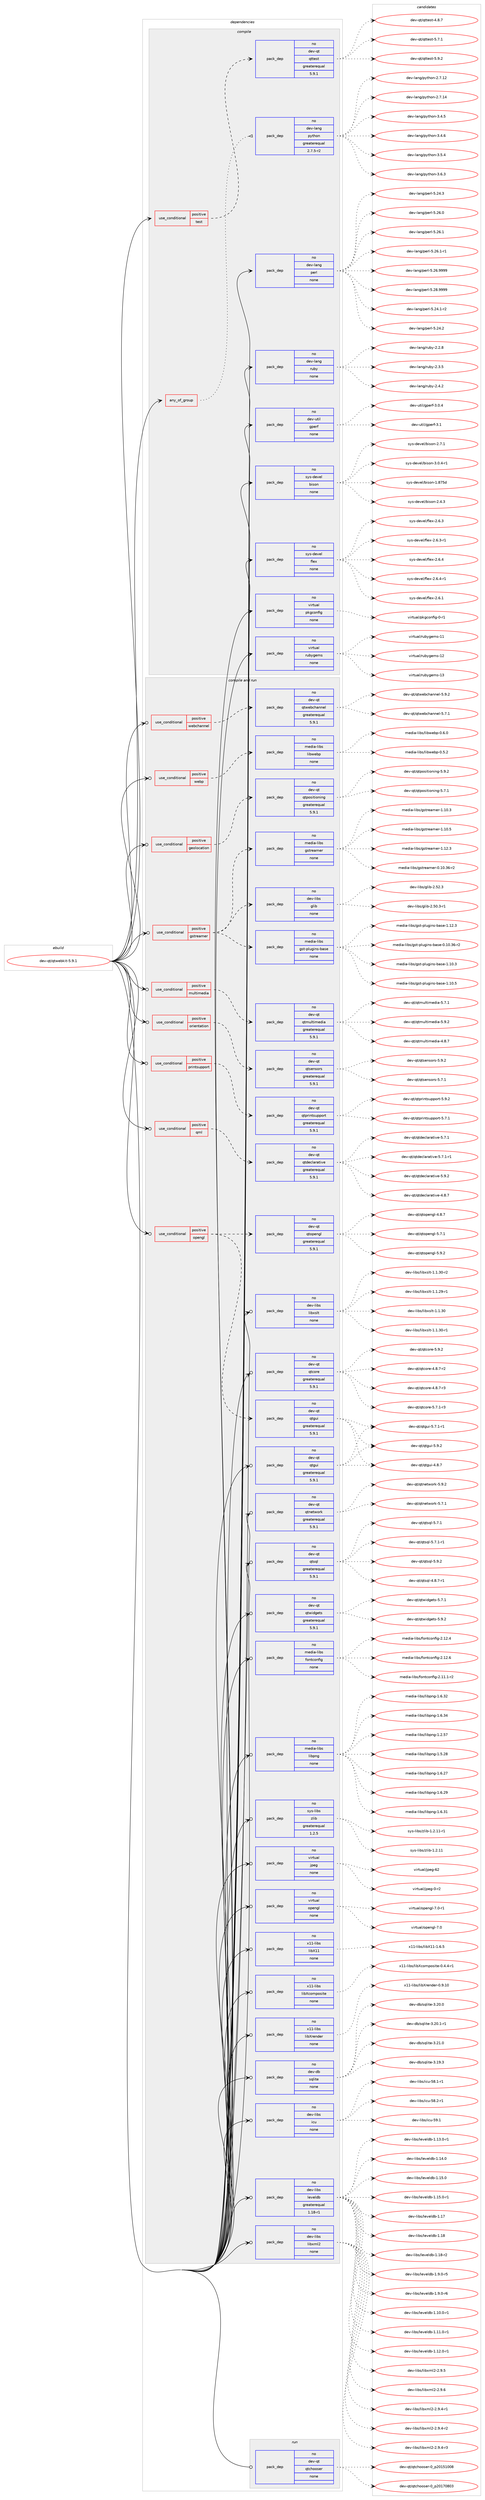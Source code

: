 digraph prolog {

# *************
# Graph options
# *************

newrank=true;
concentrate=true;
compound=true;
graph [rankdir=LR,fontname=Helvetica,fontsize=10,ranksep=1.5];#, ranksep=2.5, nodesep=0.2];
edge  [arrowhead=vee];
node  [fontname=Helvetica,fontsize=10];

# **********
# The ebuild
# **********

subgraph cluster_leftcol {
color=gray;
rank=same;
label=<<i>ebuild</i>>;
id [label="dev-qt/qtwebkit-5.9.1", color=red, width=4, href="../dev-qt/qtwebkit-5.9.1.svg"];
}

# ****************
# The dependencies
# ****************

subgraph cluster_midcol {
color=gray;
label=<<i>dependencies</i>>;
subgraph cluster_compile {
fillcolor="#eeeeee";
style=filled;
label=<<i>compile</i>>;
subgraph any3932 {
dependency197094 [label=<<TABLE BORDER="0" CELLBORDER="1" CELLSPACING="0" CELLPADDING="4"><TR><TD CELLPADDING="10">any_of_group</TD></TR></TABLE>>, shape=none, color=red];subgraph pack148454 {
dependency197095 [label=<<TABLE BORDER="0" CELLBORDER="1" CELLSPACING="0" CELLPADDING="4" WIDTH="220"><TR><TD ROWSPAN="6" CELLPADDING="30">pack_dep</TD></TR><TR><TD WIDTH="110">no</TD></TR><TR><TD>dev-lang</TD></TR><TR><TD>python</TD></TR><TR><TD>greaterequal</TD></TR><TR><TD>2.7.5-r2</TD></TR></TABLE>>, shape=none, color=blue];
}
dependency197094:e -> dependency197095:w [weight=20,style="dotted",arrowhead="oinv"];
}
id:e -> dependency197094:w [weight=20,style="solid",arrowhead="vee"];
subgraph cond44662 {
dependency197096 [label=<<TABLE BORDER="0" CELLBORDER="1" CELLSPACING="0" CELLPADDING="4"><TR><TD ROWSPAN="3" CELLPADDING="10">use_conditional</TD></TR><TR><TD>positive</TD></TR><TR><TD>test</TD></TR></TABLE>>, shape=none, color=red];
subgraph pack148455 {
dependency197097 [label=<<TABLE BORDER="0" CELLBORDER="1" CELLSPACING="0" CELLPADDING="4" WIDTH="220"><TR><TD ROWSPAN="6" CELLPADDING="30">pack_dep</TD></TR><TR><TD WIDTH="110">no</TD></TR><TR><TD>dev-qt</TD></TR><TR><TD>qttest</TD></TR><TR><TD>greaterequal</TD></TR><TR><TD>5.9.1</TD></TR></TABLE>>, shape=none, color=blue];
}
dependency197096:e -> dependency197097:w [weight=20,style="dashed",arrowhead="vee"];
}
id:e -> dependency197096:w [weight=20,style="solid",arrowhead="vee"];
subgraph pack148456 {
dependency197098 [label=<<TABLE BORDER="0" CELLBORDER="1" CELLSPACING="0" CELLPADDING="4" WIDTH="220"><TR><TD ROWSPAN="6" CELLPADDING="30">pack_dep</TD></TR><TR><TD WIDTH="110">no</TD></TR><TR><TD>dev-lang</TD></TR><TR><TD>perl</TD></TR><TR><TD>none</TD></TR><TR><TD></TD></TR></TABLE>>, shape=none, color=blue];
}
id:e -> dependency197098:w [weight=20,style="solid",arrowhead="vee"];
subgraph pack148457 {
dependency197099 [label=<<TABLE BORDER="0" CELLBORDER="1" CELLSPACING="0" CELLPADDING="4" WIDTH="220"><TR><TD ROWSPAN="6" CELLPADDING="30">pack_dep</TD></TR><TR><TD WIDTH="110">no</TD></TR><TR><TD>dev-lang</TD></TR><TR><TD>ruby</TD></TR><TR><TD>none</TD></TR><TR><TD></TD></TR></TABLE>>, shape=none, color=blue];
}
id:e -> dependency197099:w [weight=20,style="solid",arrowhead="vee"];
subgraph pack148458 {
dependency197100 [label=<<TABLE BORDER="0" CELLBORDER="1" CELLSPACING="0" CELLPADDING="4" WIDTH="220"><TR><TD ROWSPAN="6" CELLPADDING="30">pack_dep</TD></TR><TR><TD WIDTH="110">no</TD></TR><TR><TD>dev-util</TD></TR><TR><TD>gperf</TD></TR><TR><TD>none</TD></TR><TR><TD></TD></TR></TABLE>>, shape=none, color=blue];
}
id:e -> dependency197100:w [weight=20,style="solid",arrowhead="vee"];
subgraph pack148459 {
dependency197101 [label=<<TABLE BORDER="0" CELLBORDER="1" CELLSPACING="0" CELLPADDING="4" WIDTH="220"><TR><TD ROWSPAN="6" CELLPADDING="30">pack_dep</TD></TR><TR><TD WIDTH="110">no</TD></TR><TR><TD>sys-devel</TD></TR><TR><TD>bison</TD></TR><TR><TD>none</TD></TR><TR><TD></TD></TR></TABLE>>, shape=none, color=blue];
}
id:e -> dependency197101:w [weight=20,style="solid",arrowhead="vee"];
subgraph pack148460 {
dependency197102 [label=<<TABLE BORDER="0" CELLBORDER="1" CELLSPACING="0" CELLPADDING="4" WIDTH="220"><TR><TD ROWSPAN="6" CELLPADDING="30">pack_dep</TD></TR><TR><TD WIDTH="110">no</TD></TR><TR><TD>sys-devel</TD></TR><TR><TD>flex</TD></TR><TR><TD>none</TD></TR><TR><TD></TD></TR></TABLE>>, shape=none, color=blue];
}
id:e -> dependency197102:w [weight=20,style="solid",arrowhead="vee"];
subgraph pack148461 {
dependency197103 [label=<<TABLE BORDER="0" CELLBORDER="1" CELLSPACING="0" CELLPADDING="4" WIDTH="220"><TR><TD ROWSPAN="6" CELLPADDING="30">pack_dep</TD></TR><TR><TD WIDTH="110">no</TD></TR><TR><TD>virtual</TD></TR><TR><TD>pkgconfig</TD></TR><TR><TD>none</TD></TR><TR><TD></TD></TR></TABLE>>, shape=none, color=blue];
}
id:e -> dependency197103:w [weight=20,style="solid",arrowhead="vee"];
subgraph pack148462 {
dependency197104 [label=<<TABLE BORDER="0" CELLBORDER="1" CELLSPACING="0" CELLPADDING="4" WIDTH="220"><TR><TD ROWSPAN="6" CELLPADDING="30">pack_dep</TD></TR><TR><TD WIDTH="110">no</TD></TR><TR><TD>virtual</TD></TR><TR><TD>rubygems</TD></TR><TR><TD>none</TD></TR><TR><TD></TD></TR></TABLE>>, shape=none, color=blue];
}
id:e -> dependency197104:w [weight=20,style="solid",arrowhead="vee"];
}
subgraph cluster_compileandrun {
fillcolor="#eeeeee";
style=filled;
label=<<i>compile and run</i>>;
subgraph cond44663 {
dependency197105 [label=<<TABLE BORDER="0" CELLBORDER="1" CELLSPACING="0" CELLPADDING="4"><TR><TD ROWSPAN="3" CELLPADDING="10">use_conditional</TD></TR><TR><TD>positive</TD></TR><TR><TD>geolocation</TD></TR></TABLE>>, shape=none, color=red];
subgraph pack148463 {
dependency197106 [label=<<TABLE BORDER="0" CELLBORDER="1" CELLSPACING="0" CELLPADDING="4" WIDTH="220"><TR><TD ROWSPAN="6" CELLPADDING="30">pack_dep</TD></TR><TR><TD WIDTH="110">no</TD></TR><TR><TD>dev-qt</TD></TR><TR><TD>qtpositioning</TD></TR><TR><TD>greaterequal</TD></TR><TR><TD>5.9.1</TD></TR></TABLE>>, shape=none, color=blue];
}
dependency197105:e -> dependency197106:w [weight=20,style="dashed",arrowhead="vee"];
}
id:e -> dependency197105:w [weight=20,style="solid",arrowhead="odotvee"];
subgraph cond44664 {
dependency197107 [label=<<TABLE BORDER="0" CELLBORDER="1" CELLSPACING="0" CELLPADDING="4"><TR><TD ROWSPAN="3" CELLPADDING="10">use_conditional</TD></TR><TR><TD>positive</TD></TR><TR><TD>gstreamer</TD></TR></TABLE>>, shape=none, color=red];
subgraph pack148464 {
dependency197108 [label=<<TABLE BORDER="0" CELLBORDER="1" CELLSPACING="0" CELLPADDING="4" WIDTH="220"><TR><TD ROWSPAN="6" CELLPADDING="30">pack_dep</TD></TR><TR><TD WIDTH="110">no</TD></TR><TR><TD>dev-libs</TD></TR><TR><TD>glib</TD></TR><TR><TD>none</TD></TR><TR><TD></TD></TR></TABLE>>, shape=none, color=blue];
}
dependency197107:e -> dependency197108:w [weight=20,style="dashed",arrowhead="vee"];
subgraph pack148465 {
dependency197109 [label=<<TABLE BORDER="0" CELLBORDER="1" CELLSPACING="0" CELLPADDING="4" WIDTH="220"><TR><TD ROWSPAN="6" CELLPADDING="30">pack_dep</TD></TR><TR><TD WIDTH="110">no</TD></TR><TR><TD>media-libs</TD></TR><TR><TD>gstreamer</TD></TR><TR><TD>none</TD></TR><TR><TD></TD></TR></TABLE>>, shape=none, color=blue];
}
dependency197107:e -> dependency197109:w [weight=20,style="dashed",arrowhead="vee"];
subgraph pack148466 {
dependency197110 [label=<<TABLE BORDER="0" CELLBORDER="1" CELLSPACING="0" CELLPADDING="4" WIDTH="220"><TR><TD ROWSPAN="6" CELLPADDING="30">pack_dep</TD></TR><TR><TD WIDTH="110">no</TD></TR><TR><TD>media-libs</TD></TR><TR><TD>gst-plugins-base</TD></TR><TR><TD>none</TD></TR><TR><TD></TD></TR></TABLE>>, shape=none, color=blue];
}
dependency197107:e -> dependency197110:w [weight=20,style="dashed",arrowhead="vee"];
}
id:e -> dependency197107:w [weight=20,style="solid",arrowhead="odotvee"];
subgraph cond44665 {
dependency197111 [label=<<TABLE BORDER="0" CELLBORDER="1" CELLSPACING="0" CELLPADDING="4"><TR><TD ROWSPAN="3" CELLPADDING="10">use_conditional</TD></TR><TR><TD>positive</TD></TR><TR><TD>multimedia</TD></TR></TABLE>>, shape=none, color=red];
subgraph pack148467 {
dependency197112 [label=<<TABLE BORDER="0" CELLBORDER="1" CELLSPACING="0" CELLPADDING="4" WIDTH="220"><TR><TD ROWSPAN="6" CELLPADDING="30">pack_dep</TD></TR><TR><TD WIDTH="110">no</TD></TR><TR><TD>dev-qt</TD></TR><TR><TD>qtmultimedia</TD></TR><TR><TD>greaterequal</TD></TR><TR><TD>5.9.1</TD></TR></TABLE>>, shape=none, color=blue];
}
dependency197111:e -> dependency197112:w [weight=20,style="dashed",arrowhead="vee"];
}
id:e -> dependency197111:w [weight=20,style="solid",arrowhead="odotvee"];
subgraph cond44666 {
dependency197113 [label=<<TABLE BORDER="0" CELLBORDER="1" CELLSPACING="0" CELLPADDING="4"><TR><TD ROWSPAN="3" CELLPADDING="10">use_conditional</TD></TR><TR><TD>positive</TD></TR><TR><TD>opengl</TD></TR></TABLE>>, shape=none, color=red];
subgraph pack148468 {
dependency197114 [label=<<TABLE BORDER="0" CELLBORDER="1" CELLSPACING="0" CELLPADDING="4" WIDTH="220"><TR><TD ROWSPAN="6" CELLPADDING="30">pack_dep</TD></TR><TR><TD WIDTH="110">no</TD></TR><TR><TD>dev-qt</TD></TR><TR><TD>qtgui</TD></TR><TR><TD>greaterequal</TD></TR><TR><TD>5.9.1</TD></TR></TABLE>>, shape=none, color=blue];
}
dependency197113:e -> dependency197114:w [weight=20,style="dashed",arrowhead="vee"];
subgraph pack148469 {
dependency197115 [label=<<TABLE BORDER="0" CELLBORDER="1" CELLSPACING="0" CELLPADDING="4" WIDTH="220"><TR><TD ROWSPAN="6" CELLPADDING="30">pack_dep</TD></TR><TR><TD WIDTH="110">no</TD></TR><TR><TD>dev-qt</TD></TR><TR><TD>qtopengl</TD></TR><TR><TD>greaterequal</TD></TR><TR><TD>5.9.1</TD></TR></TABLE>>, shape=none, color=blue];
}
dependency197113:e -> dependency197115:w [weight=20,style="dashed",arrowhead="vee"];
}
id:e -> dependency197113:w [weight=20,style="solid",arrowhead="odotvee"];
subgraph cond44667 {
dependency197116 [label=<<TABLE BORDER="0" CELLBORDER="1" CELLSPACING="0" CELLPADDING="4"><TR><TD ROWSPAN="3" CELLPADDING="10">use_conditional</TD></TR><TR><TD>positive</TD></TR><TR><TD>orientation</TD></TR></TABLE>>, shape=none, color=red];
subgraph pack148470 {
dependency197117 [label=<<TABLE BORDER="0" CELLBORDER="1" CELLSPACING="0" CELLPADDING="4" WIDTH="220"><TR><TD ROWSPAN="6" CELLPADDING="30">pack_dep</TD></TR><TR><TD WIDTH="110">no</TD></TR><TR><TD>dev-qt</TD></TR><TR><TD>qtsensors</TD></TR><TR><TD>greaterequal</TD></TR><TR><TD>5.9.1</TD></TR></TABLE>>, shape=none, color=blue];
}
dependency197116:e -> dependency197117:w [weight=20,style="dashed",arrowhead="vee"];
}
id:e -> dependency197116:w [weight=20,style="solid",arrowhead="odotvee"];
subgraph cond44668 {
dependency197118 [label=<<TABLE BORDER="0" CELLBORDER="1" CELLSPACING="0" CELLPADDING="4"><TR><TD ROWSPAN="3" CELLPADDING="10">use_conditional</TD></TR><TR><TD>positive</TD></TR><TR><TD>printsupport</TD></TR></TABLE>>, shape=none, color=red];
subgraph pack148471 {
dependency197119 [label=<<TABLE BORDER="0" CELLBORDER="1" CELLSPACING="0" CELLPADDING="4" WIDTH="220"><TR><TD ROWSPAN="6" CELLPADDING="30">pack_dep</TD></TR><TR><TD WIDTH="110">no</TD></TR><TR><TD>dev-qt</TD></TR><TR><TD>qtprintsupport</TD></TR><TR><TD>greaterequal</TD></TR><TR><TD>5.9.1</TD></TR></TABLE>>, shape=none, color=blue];
}
dependency197118:e -> dependency197119:w [weight=20,style="dashed",arrowhead="vee"];
}
id:e -> dependency197118:w [weight=20,style="solid",arrowhead="odotvee"];
subgraph cond44669 {
dependency197120 [label=<<TABLE BORDER="0" CELLBORDER="1" CELLSPACING="0" CELLPADDING="4"><TR><TD ROWSPAN="3" CELLPADDING="10">use_conditional</TD></TR><TR><TD>positive</TD></TR><TR><TD>qml</TD></TR></TABLE>>, shape=none, color=red];
subgraph pack148472 {
dependency197121 [label=<<TABLE BORDER="0" CELLBORDER="1" CELLSPACING="0" CELLPADDING="4" WIDTH="220"><TR><TD ROWSPAN="6" CELLPADDING="30">pack_dep</TD></TR><TR><TD WIDTH="110">no</TD></TR><TR><TD>dev-qt</TD></TR><TR><TD>qtdeclarative</TD></TR><TR><TD>greaterequal</TD></TR><TR><TD>5.9.1</TD></TR></TABLE>>, shape=none, color=blue];
}
dependency197120:e -> dependency197121:w [weight=20,style="dashed",arrowhead="vee"];
}
id:e -> dependency197120:w [weight=20,style="solid",arrowhead="odotvee"];
subgraph cond44670 {
dependency197122 [label=<<TABLE BORDER="0" CELLBORDER="1" CELLSPACING="0" CELLPADDING="4"><TR><TD ROWSPAN="3" CELLPADDING="10">use_conditional</TD></TR><TR><TD>positive</TD></TR><TR><TD>webchannel</TD></TR></TABLE>>, shape=none, color=red];
subgraph pack148473 {
dependency197123 [label=<<TABLE BORDER="0" CELLBORDER="1" CELLSPACING="0" CELLPADDING="4" WIDTH="220"><TR><TD ROWSPAN="6" CELLPADDING="30">pack_dep</TD></TR><TR><TD WIDTH="110">no</TD></TR><TR><TD>dev-qt</TD></TR><TR><TD>qtwebchannel</TD></TR><TR><TD>greaterequal</TD></TR><TR><TD>5.9.1</TD></TR></TABLE>>, shape=none, color=blue];
}
dependency197122:e -> dependency197123:w [weight=20,style="dashed",arrowhead="vee"];
}
id:e -> dependency197122:w [weight=20,style="solid",arrowhead="odotvee"];
subgraph cond44671 {
dependency197124 [label=<<TABLE BORDER="0" CELLBORDER="1" CELLSPACING="0" CELLPADDING="4"><TR><TD ROWSPAN="3" CELLPADDING="10">use_conditional</TD></TR><TR><TD>positive</TD></TR><TR><TD>webp</TD></TR></TABLE>>, shape=none, color=red];
subgraph pack148474 {
dependency197125 [label=<<TABLE BORDER="0" CELLBORDER="1" CELLSPACING="0" CELLPADDING="4" WIDTH="220"><TR><TD ROWSPAN="6" CELLPADDING="30">pack_dep</TD></TR><TR><TD WIDTH="110">no</TD></TR><TR><TD>media-libs</TD></TR><TR><TD>libwebp</TD></TR><TR><TD>none</TD></TR><TR><TD></TD></TR></TABLE>>, shape=none, color=blue];
}
dependency197124:e -> dependency197125:w [weight=20,style="dashed",arrowhead="vee"];
}
id:e -> dependency197124:w [weight=20,style="solid",arrowhead="odotvee"];
subgraph pack148475 {
dependency197126 [label=<<TABLE BORDER="0" CELLBORDER="1" CELLSPACING="0" CELLPADDING="4" WIDTH="220"><TR><TD ROWSPAN="6" CELLPADDING="30">pack_dep</TD></TR><TR><TD WIDTH="110">no</TD></TR><TR><TD>dev-db</TD></TR><TR><TD>sqlite</TD></TR><TR><TD>none</TD></TR><TR><TD></TD></TR></TABLE>>, shape=none, color=blue];
}
id:e -> dependency197126:w [weight=20,style="solid",arrowhead="odotvee"];
subgraph pack148476 {
dependency197127 [label=<<TABLE BORDER="0" CELLBORDER="1" CELLSPACING="0" CELLPADDING="4" WIDTH="220"><TR><TD ROWSPAN="6" CELLPADDING="30">pack_dep</TD></TR><TR><TD WIDTH="110">no</TD></TR><TR><TD>dev-libs</TD></TR><TR><TD>icu</TD></TR><TR><TD>none</TD></TR><TR><TD></TD></TR></TABLE>>, shape=none, color=blue];
}
id:e -> dependency197127:w [weight=20,style="solid",arrowhead="odotvee"];
subgraph pack148477 {
dependency197128 [label=<<TABLE BORDER="0" CELLBORDER="1" CELLSPACING="0" CELLPADDING="4" WIDTH="220"><TR><TD ROWSPAN="6" CELLPADDING="30">pack_dep</TD></TR><TR><TD WIDTH="110">no</TD></TR><TR><TD>dev-libs</TD></TR><TR><TD>leveldb</TD></TR><TR><TD>greaterequal</TD></TR><TR><TD>1.18-r1</TD></TR></TABLE>>, shape=none, color=blue];
}
id:e -> dependency197128:w [weight=20,style="solid",arrowhead="odotvee"];
subgraph pack148478 {
dependency197129 [label=<<TABLE BORDER="0" CELLBORDER="1" CELLSPACING="0" CELLPADDING="4" WIDTH="220"><TR><TD ROWSPAN="6" CELLPADDING="30">pack_dep</TD></TR><TR><TD WIDTH="110">no</TD></TR><TR><TD>dev-libs</TD></TR><TR><TD>libxml2</TD></TR><TR><TD>none</TD></TR><TR><TD></TD></TR></TABLE>>, shape=none, color=blue];
}
id:e -> dependency197129:w [weight=20,style="solid",arrowhead="odotvee"];
subgraph pack148479 {
dependency197130 [label=<<TABLE BORDER="0" CELLBORDER="1" CELLSPACING="0" CELLPADDING="4" WIDTH="220"><TR><TD ROWSPAN="6" CELLPADDING="30">pack_dep</TD></TR><TR><TD WIDTH="110">no</TD></TR><TR><TD>dev-libs</TD></TR><TR><TD>libxslt</TD></TR><TR><TD>none</TD></TR><TR><TD></TD></TR></TABLE>>, shape=none, color=blue];
}
id:e -> dependency197130:w [weight=20,style="solid",arrowhead="odotvee"];
subgraph pack148480 {
dependency197131 [label=<<TABLE BORDER="0" CELLBORDER="1" CELLSPACING="0" CELLPADDING="4" WIDTH="220"><TR><TD ROWSPAN="6" CELLPADDING="30">pack_dep</TD></TR><TR><TD WIDTH="110">no</TD></TR><TR><TD>dev-qt</TD></TR><TR><TD>qtcore</TD></TR><TR><TD>greaterequal</TD></TR><TR><TD>5.9.1</TD></TR></TABLE>>, shape=none, color=blue];
}
id:e -> dependency197131:w [weight=20,style="solid",arrowhead="odotvee"];
subgraph pack148481 {
dependency197132 [label=<<TABLE BORDER="0" CELLBORDER="1" CELLSPACING="0" CELLPADDING="4" WIDTH="220"><TR><TD ROWSPAN="6" CELLPADDING="30">pack_dep</TD></TR><TR><TD WIDTH="110">no</TD></TR><TR><TD>dev-qt</TD></TR><TR><TD>qtgui</TD></TR><TR><TD>greaterequal</TD></TR><TR><TD>5.9.1</TD></TR></TABLE>>, shape=none, color=blue];
}
id:e -> dependency197132:w [weight=20,style="solid",arrowhead="odotvee"];
subgraph pack148482 {
dependency197133 [label=<<TABLE BORDER="0" CELLBORDER="1" CELLSPACING="0" CELLPADDING="4" WIDTH="220"><TR><TD ROWSPAN="6" CELLPADDING="30">pack_dep</TD></TR><TR><TD WIDTH="110">no</TD></TR><TR><TD>dev-qt</TD></TR><TR><TD>qtnetwork</TD></TR><TR><TD>greaterequal</TD></TR><TR><TD>5.9.1</TD></TR></TABLE>>, shape=none, color=blue];
}
id:e -> dependency197133:w [weight=20,style="solid",arrowhead="odotvee"];
subgraph pack148483 {
dependency197134 [label=<<TABLE BORDER="0" CELLBORDER="1" CELLSPACING="0" CELLPADDING="4" WIDTH="220"><TR><TD ROWSPAN="6" CELLPADDING="30">pack_dep</TD></TR><TR><TD WIDTH="110">no</TD></TR><TR><TD>dev-qt</TD></TR><TR><TD>qtsql</TD></TR><TR><TD>greaterequal</TD></TR><TR><TD>5.9.1</TD></TR></TABLE>>, shape=none, color=blue];
}
id:e -> dependency197134:w [weight=20,style="solid",arrowhead="odotvee"];
subgraph pack148484 {
dependency197135 [label=<<TABLE BORDER="0" CELLBORDER="1" CELLSPACING="0" CELLPADDING="4" WIDTH="220"><TR><TD ROWSPAN="6" CELLPADDING="30">pack_dep</TD></TR><TR><TD WIDTH="110">no</TD></TR><TR><TD>dev-qt</TD></TR><TR><TD>qtwidgets</TD></TR><TR><TD>greaterequal</TD></TR><TR><TD>5.9.1</TD></TR></TABLE>>, shape=none, color=blue];
}
id:e -> dependency197135:w [weight=20,style="solid",arrowhead="odotvee"];
subgraph pack148485 {
dependency197136 [label=<<TABLE BORDER="0" CELLBORDER="1" CELLSPACING="0" CELLPADDING="4" WIDTH="220"><TR><TD ROWSPAN="6" CELLPADDING="30">pack_dep</TD></TR><TR><TD WIDTH="110">no</TD></TR><TR><TD>media-libs</TD></TR><TR><TD>fontconfig</TD></TR><TR><TD>none</TD></TR><TR><TD></TD></TR></TABLE>>, shape=none, color=blue];
}
id:e -> dependency197136:w [weight=20,style="solid",arrowhead="odotvee"];
subgraph pack148486 {
dependency197137 [label=<<TABLE BORDER="0" CELLBORDER="1" CELLSPACING="0" CELLPADDING="4" WIDTH="220"><TR><TD ROWSPAN="6" CELLPADDING="30">pack_dep</TD></TR><TR><TD WIDTH="110">no</TD></TR><TR><TD>media-libs</TD></TR><TR><TD>libpng</TD></TR><TR><TD>none</TD></TR><TR><TD></TD></TR></TABLE>>, shape=none, color=blue];
}
id:e -> dependency197137:w [weight=20,style="solid",arrowhead="odotvee"];
subgraph pack148487 {
dependency197138 [label=<<TABLE BORDER="0" CELLBORDER="1" CELLSPACING="0" CELLPADDING="4" WIDTH="220"><TR><TD ROWSPAN="6" CELLPADDING="30">pack_dep</TD></TR><TR><TD WIDTH="110">no</TD></TR><TR><TD>sys-libs</TD></TR><TR><TD>zlib</TD></TR><TR><TD>greaterequal</TD></TR><TR><TD>1.2.5</TD></TR></TABLE>>, shape=none, color=blue];
}
id:e -> dependency197138:w [weight=20,style="solid",arrowhead="odotvee"];
subgraph pack148488 {
dependency197139 [label=<<TABLE BORDER="0" CELLBORDER="1" CELLSPACING="0" CELLPADDING="4" WIDTH="220"><TR><TD ROWSPAN="6" CELLPADDING="30">pack_dep</TD></TR><TR><TD WIDTH="110">no</TD></TR><TR><TD>virtual</TD></TR><TR><TD>jpeg</TD></TR><TR><TD>none</TD></TR><TR><TD></TD></TR></TABLE>>, shape=none, color=blue];
}
id:e -> dependency197139:w [weight=20,style="solid",arrowhead="odotvee"];
subgraph pack148489 {
dependency197140 [label=<<TABLE BORDER="0" CELLBORDER="1" CELLSPACING="0" CELLPADDING="4" WIDTH="220"><TR><TD ROWSPAN="6" CELLPADDING="30">pack_dep</TD></TR><TR><TD WIDTH="110">no</TD></TR><TR><TD>virtual</TD></TR><TR><TD>opengl</TD></TR><TR><TD>none</TD></TR><TR><TD></TD></TR></TABLE>>, shape=none, color=blue];
}
id:e -> dependency197140:w [weight=20,style="solid",arrowhead="odotvee"];
subgraph pack148490 {
dependency197141 [label=<<TABLE BORDER="0" CELLBORDER="1" CELLSPACING="0" CELLPADDING="4" WIDTH="220"><TR><TD ROWSPAN="6" CELLPADDING="30">pack_dep</TD></TR><TR><TD WIDTH="110">no</TD></TR><TR><TD>x11-libs</TD></TR><TR><TD>libX11</TD></TR><TR><TD>none</TD></TR><TR><TD></TD></TR></TABLE>>, shape=none, color=blue];
}
id:e -> dependency197141:w [weight=20,style="solid",arrowhead="odotvee"];
subgraph pack148491 {
dependency197142 [label=<<TABLE BORDER="0" CELLBORDER="1" CELLSPACING="0" CELLPADDING="4" WIDTH="220"><TR><TD ROWSPAN="6" CELLPADDING="30">pack_dep</TD></TR><TR><TD WIDTH="110">no</TD></TR><TR><TD>x11-libs</TD></TR><TR><TD>libXcomposite</TD></TR><TR><TD>none</TD></TR><TR><TD></TD></TR></TABLE>>, shape=none, color=blue];
}
id:e -> dependency197142:w [weight=20,style="solid",arrowhead="odotvee"];
subgraph pack148492 {
dependency197143 [label=<<TABLE BORDER="0" CELLBORDER="1" CELLSPACING="0" CELLPADDING="4" WIDTH="220"><TR><TD ROWSPAN="6" CELLPADDING="30">pack_dep</TD></TR><TR><TD WIDTH="110">no</TD></TR><TR><TD>x11-libs</TD></TR><TR><TD>libXrender</TD></TR><TR><TD>none</TD></TR><TR><TD></TD></TR></TABLE>>, shape=none, color=blue];
}
id:e -> dependency197143:w [weight=20,style="solid",arrowhead="odotvee"];
}
subgraph cluster_run {
fillcolor="#eeeeee";
style=filled;
label=<<i>run</i>>;
subgraph pack148493 {
dependency197144 [label=<<TABLE BORDER="0" CELLBORDER="1" CELLSPACING="0" CELLPADDING="4" WIDTH="220"><TR><TD ROWSPAN="6" CELLPADDING="30">pack_dep</TD></TR><TR><TD WIDTH="110">no</TD></TR><TR><TD>dev-qt</TD></TR><TR><TD>qtchooser</TD></TR><TR><TD>none</TD></TR><TR><TD></TD></TR></TABLE>>, shape=none, color=blue];
}
id:e -> dependency197144:w [weight=20,style="solid",arrowhead="odot"];
}
}

# **************
# The candidates
# **************

subgraph cluster_choices {
rank=same;
color=gray;
label=<<i>candidates</i>>;

subgraph choice148454 {
color=black;
nodesep=1;
choice10010111845108971101034711212111610411111045504655464950 [label="dev-lang/python-2.7.12", color=red, width=4,href="../dev-lang/python-2.7.12.svg"];
choice10010111845108971101034711212111610411111045504655464952 [label="dev-lang/python-2.7.14", color=red, width=4,href="../dev-lang/python-2.7.14.svg"];
choice100101118451089711010347112121116104111110455146524653 [label="dev-lang/python-3.4.5", color=red, width=4,href="../dev-lang/python-3.4.5.svg"];
choice100101118451089711010347112121116104111110455146524654 [label="dev-lang/python-3.4.6", color=red, width=4,href="../dev-lang/python-3.4.6.svg"];
choice100101118451089711010347112121116104111110455146534652 [label="dev-lang/python-3.5.4", color=red, width=4,href="../dev-lang/python-3.5.4.svg"];
choice100101118451089711010347112121116104111110455146544651 [label="dev-lang/python-3.6.3", color=red, width=4,href="../dev-lang/python-3.6.3.svg"];
dependency197095:e -> choice10010111845108971101034711212111610411111045504655464950:w [style=dotted,weight="100"];
dependency197095:e -> choice10010111845108971101034711212111610411111045504655464952:w [style=dotted,weight="100"];
dependency197095:e -> choice100101118451089711010347112121116104111110455146524653:w [style=dotted,weight="100"];
dependency197095:e -> choice100101118451089711010347112121116104111110455146524654:w [style=dotted,weight="100"];
dependency197095:e -> choice100101118451089711010347112121116104111110455146534652:w [style=dotted,weight="100"];
dependency197095:e -> choice100101118451089711010347112121116104111110455146544651:w [style=dotted,weight="100"];
}
subgraph choice148455 {
color=black;
nodesep=1;
choice1001011184511311647113116116101115116455246564655 [label="dev-qt/qttest-4.8.7", color=red, width=4,href="../dev-qt/qttest-4.8.7.svg"];
choice1001011184511311647113116116101115116455346554649 [label="dev-qt/qttest-5.7.1", color=red, width=4,href="../dev-qt/qttest-5.7.1.svg"];
choice1001011184511311647113116116101115116455346574650 [label="dev-qt/qttest-5.9.2", color=red, width=4,href="../dev-qt/qttest-5.9.2.svg"];
dependency197097:e -> choice1001011184511311647113116116101115116455246564655:w [style=dotted,weight="100"];
dependency197097:e -> choice1001011184511311647113116116101115116455346554649:w [style=dotted,weight="100"];
dependency197097:e -> choice1001011184511311647113116116101115116455346574650:w [style=dotted,weight="100"];
}
subgraph choice148456 {
color=black;
nodesep=1;
choice100101118451089711010347112101114108455346505246494511450 [label="dev-lang/perl-5.24.1-r2", color=red, width=4,href="../dev-lang/perl-5.24.1-r2.svg"];
choice10010111845108971101034711210111410845534650524650 [label="dev-lang/perl-5.24.2", color=red, width=4,href="../dev-lang/perl-5.24.2.svg"];
choice10010111845108971101034711210111410845534650524651 [label="dev-lang/perl-5.24.3", color=red, width=4,href="../dev-lang/perl-5.24.3.svg"];
choice10010111845108971101034711210111410845534650544648 [label="dev-lang/perl-5.26.0", color=red, width=4,href="../dev-lang/perl-5.26.0.svg"];
choice10010111845108971101034711210111410845534650544649 [label="dev-lang/perl-5.26.1", color=red, width=4,href="../dev-lang/perl-5.26.1.svg"];
choice100101118451089711010347112101114108455346505446494511449 [label="dev-lang/perl-5.26.1-r1", color=red, width=4,href="../dev-lang/perl-5.26.1-r1.svg"];
choice10010111845108971101034711210111410845534650544657575757 [label="dev-lang/perl-5.26.9999", color=red, width=4,href="../dev-lang/perl-5.26.9999.svg"];
choice10010111845108971101034711210111410845534650564657575757 [label="dev-lang/perl-5.28.9999", color=red, width=4,href="../dev-lang/perl-5.28.9999.svg"];
dependency197098:e -> choice100101118451089711010347112101114108455346505246494511450:w [style=dotted,weight="100"];
dependency197098:e -> choice10010111845108971101034711210111410845534650524650:w [style=dotted,weight="100"];
dependency197098:e -> choice10010111845108971101034711210111410845534650524651:w [style=dotted,weight="100"];
dependency197098:e -> choice10010111845108971101034711210111410845534650544648:w [style=dotted,weight="100"];
dependency197098:e -> choice10010111845108971101034711210111410845534650544649:w [style=dotted,weight="100"];
dependency197098:e -> choice100101118451089711010347112101114108455346505446494511449:w [style=dotted,weight="100"];
dependency197098:e -> choice10010111845108971101034711210111410845534650544657575757:w [style=dotted,weight="100"];
dependency197098:e -> choice10010111845108971101034711210111410845534650564657575757:w [style=dotted,weight="100"];
}
subgraph choice148457 {
color=black;
nodesep=1;
choice10010111845108971101034711411798121455046504656 [label="dev-lang/ruby-2.2.8", color=red, width=4,href="../dev-lang/ruby-2.2.8.svg"];
choice10010111845108971101034711411798121455046514653 [label="dev-lang/ruby-2.3.5", color=red, width=4,href="../dev-lang/ruby-2.3.5.svg"];
choice10010111845108971101034711411798121455046524650 [label="dev-lang/ruby-2.4.2", color=red, width=4,href="../dev-lang/ruby-2.4.2.svg"];
dependency197099:e -> choice10010111845108971101034711411798121455046504656:w [style=dotted,weight="100"];
dependency197099:e -> choice10010111845108971101034711411798121455046514653:w [style=dotted,weight="100"];
dependency197099:e -> choice10010111845108971101034711411798121455046524650:w [style=dotted,weight="100"];
}
subgraph choice148458 {
color=black;
nodesep=1;
choice1001011184511711610510847103112101114102455146484652 [label="dev-util/gperf-3.0.4", color=red, width=4,href="../dev-util/gperf-3.0.4.svg"];
choice100101118451171161051084710311210111410245514649 [label="dev-util/gperf-3.1", color=red, width=4,href="../dev-util/gperf-3.1.svg"];
dependency197100:e -> choice1001011184511711610510847103112101114102455146484652:w [style=dotted,weight="100"];
dependency197100:e -> choice100101118451171161051084710311210111410245514649:w [style=dotted,weight="100"];
}
subgraph choice148459 {
color=black;
nodesep=1;
choice115121115451001011181011084798105115111110454946565553100 [label="sys-devel/bison-1.875d", color=red, width=4,href="../sys-devel/bison-1.875d.svg"];
choice115121115451001011181011084798105115111110455046524651 [label="sys-devel/bison-2.4.3", color=red, width=4,href="../sys-devel/bison-2.4.3.svg"];
choice115121115451001011181011084798105115111110455046554649 [label="sys-devel/bison-2.7.1", color=red, width=4,href="../sys-devel/bison-2.7.1.svg"];
choice1151211154510010111810110847981051151111104551464846524511449 [label="sys-devel/bison-3.0.4-r1", color=red, width=4,href="../sys-devel/bison-3.0.4-r1.svg"];
dependency197101:e -> choice115121115451001011181011084798105115111110454946565553100:w [style=dotted,weight="100"];
dependency197101:e -> choice115121115451001011181011084798105115111110455046524651:w [style=dotted,weight="100"];
dependency197101:e -> choice115121115451001011181011084798105115111110455046554649:w [style=dotted,weight="100"];
dependency197101:e -> choice1151211154510010111810110847981051151111104551464846524511449:w [style=dotted,weight="100"];
}
subgraph choice148460 {
color=black;
nodesep=1;
choice1151211154510010111810110847102108101120455046544649 [label="sys-devel/flex-2.6.1", color=red, width=4,href="../sys-devel/flex-2.6.1.svg"];
choice1151211154510010111810110847102108101120455046544651 [label="sys-devel/flex-2.6.3", color=red, width=4,href="../sys-devel/flex-2.6.3.svg"];
choice11512111545100101118101108471021081011204550465446514511449 [label="sys-devel/flex-2.6.3-r1", color=red, width=4,href="../sys-devel/flex-2.6.3-r1.svg"];
choice1151211154510010111810110847102108101120455046544652 [label="sys-devel/flex-2.6.4", color=red, width=4,href="../sys-devel/flex-2.6.4.svg"];
choice11512111545100101118101108471021081011204550465446524511449 [label="sys-devel/flex-2.6.4-r1", color=red, width=4,href="../sys-devel/flex-2.6.4-r1.svg"];
dependency197102:e -> choice1151211154510010111810110847102108101120455046544649:w [style=dotted,weight="100"];
dependency197102:e -> choice1151211154510010111810110847102108101120455046544651:w [style=dotted,weight="100"];
dependency197102:e -> choice11512111545100101118101108471021081011204550465446514511449:w [style=dotted,weight="100"];
dependency197102:e -> choice1151211154510010111810110847102108101120455046544652:w [style=dotted,weight="100"];
dependency197102:e -> choice11512111545100101118101108471021081011204550465446524511449:w [style=dotted,weight="100"];
}
subgraph choice148461 {
color=black;
nodesep=1;
choice11810511411611797108471121071039911111010210510345484511449 [label="virtual/pkgconfig-0-r1", color=red, width=4,href="../virtual/pkgconfig-0-r1.svg"];
dependency197103:e -> choice11810511411611797108471121071039911111010210510345484511449:w [style=dotted,weight="100"];
}
subgraph choice148462 {
color=black;
nodesep=1;
choice118105114116117971084711411798121103101109115454949 [label="virtual/rubygems-11", color=red, width=4,href="../virtual/rubygems-11.svg"];
choice118105114116117971084711411798121103101109115454950 [label="virtual/rubygems-12", color=red, width=4,href="../virtual/rubygems-12.svg"];
choice118105114116117971084711411798121103101109115454951 [label="virtual/rubygems-13", color=red, width=4,href="../virtual/rubygems-13.svg"];
dependency197104:e -> choice118105114116117971084711411798121103101109115454949:w [style=dotted,weight="100"];
dependency197104:e -> choice118105114116117971084711411798121103101109115454950:w [style=dotted,weight="100"];
dependency197104:e -> choice118105114116117971084711411798121103101109115454951:w [style=dotted,weight="100"];
}
subgraph choice148463 {
color=black;
nodesep=1;
choice1001011184511311647113116112111115105116105111110105110103455346554649 [label="dev-qt/qtpositioning-5.7.1", color=red, width=4,href="../dev-qt/qtpositioning-5.7.1.svg"];
choice1001011184511311647113116112111115105116105111110105110103455346574650 [label="dev-qt/qtpositioning-5.9.2", color=red, width=4,href="../dev-qt/qtpositioning-5.9.2.svg"];
dependency197106:e -> choice1001011184511311647113116112111115105116105111110105110103455346554649:w [style=dotted,weight="100"];
dependency197106:e -> choice1001011184511311647113116112111115105116105111110105110103455346574650:w [style=dotted,weight="100"];
}
subgraph choice148464 {
color=black;
nodesep=1;
choice10010111845108105981154710310810598455046534846514511449 [label="dev-libs/glib-2.50.3-r1", color=red, width=4,href="../dev-libs/glib-2.50.3-r1.svg"];
choice1001011184510810598115471031081059845504653504651 [label="dev-libs/glib-2.52.3", color=red, width=4,href="../dev-libs/glib-2.52.3.svg"];
dependency197108:e -> choice10010111845108105981154710310810598455046534846514511449:w [style=dotted,weight="100"];
dependency197108:e -> choice1001011184510810598115471031081059845504653504651:w [style=dotted,weight="100"];
}
subgraph choice148465 {
color=black;
nodesep=1;
choice109101100105974510810598115471031151161141019710910111445484649484651544511450 [label="media-libs/gstreamer-0.10.36-r2", color=red, width=4,href="../media-libs/gstreamer-0.10.36-r2.svg"];
choice109101100105974510810598115471031151161141019710910111445494649484651 [label="media-libs/gstreamer-1.10.3", color=red, width=4,href="../media-libs/gstreamer-1.10.3.svg"];
choice109101100105974510810598115471031151161141019710910111445494649484653 [label="media-libs/gstreamer-1.10.5", color=red, width=4,href="../media-libs/gstreamer-1.10.5.svg"];
choice109101100105974510810598115471031151161141019710910111445494649504651 [label="media-libs/gstreamer-1.12.3", color=red, width=4,href="../media-libs/gstreamer-1.12.3.svg"];
dependency197109:e -> choice109101100105974510810598115471031151161141019710910111445484649484651544511450:w [style=dotted,weight="100"];
dependency197109:e -> choice109101100105974510810598115471031151161141019710910111445494649484651:w [style=dotted,weight="100"];
dependency197109:e -> choice109101100105974510810598115471031151161141019710910111445494649484653:w [style=dotted,weight="100"];
dependency197109:e -> choice109101100105974510810598115471031151161141019710910111445494649504651:w [style=dotted,weight="100"];
}
subgraph choice148466 {
color=black;
nodesep=1;
choice109101100105974510810598115471031151164511210811710310511011545989711510145484649484651544511450 [label="media-libs/gst-plugins-base-0.10.36-r2", color=red, width=4,href="../media-libs/gst-plugins-base-0.10.36-r2.svg"];
choice109101100105974510810598115471031151164511210811710310511011545989711510145494649484651 [label="media-libs/gst-plugins-base-1.10.3", color=red, width=4,href="../media-libs/gst-plugins-base-1.10.3.svg"];
choice109101100105974510810598115471031151164511210811710310511011545989711510145494649484653 [label="media-libs/gst-plugins-base-1.10.5", color=red, width=4,href="../media-libs/gst-plugins-base-1.10.5.svg"];
choice109101100105974510810598115471031151164511210811710310511011545989711510145494649504651 [label="media-libs/gst-plugins-base-1.12.3", color=red, width=4,href="../media-libs/gst-plugins-base-1.12.3.svg"];
dependency197110:e -> choice109101100105974510810598115471031151164511210811710310511011545989711510145484649484651544511450:w [style=dotted,weight="100"];
dependency197110:e -> choice109101100105974510810598115471031151164511210811710310511011545989711510145494649484651:w [style=dotted,weight="100"];
dependency197110:e -> choice109101100105974510810598115471031151164511210811710310511011545989711510145494649484653:w [style=dotted,weight="100"];
dependency197110:e -> choice109101100105974510810598115471031151164511210811710310511011545989711510145494649504651:w [style=dotted,weight="100"];
}
subgraph choice148467 {
color=black;
nodesep=1;
choice100101118451131164711311610911710811610510910110010597455246564655 [label="dev-qt/qtmultimedia-4.8.7", color=red, width=4,href="../dev-qt/qtmultimedia-4.8.7.svg"];
choice100101118451131164711311610911710811610510910110010597455346554649 [label="dev-qt/qtmultimedia-5.7.1", color=red, width=4,href="../dev-qt/qtmultimedia-5.7.1.svg"];
choice100101118451131164711311610911710811610510910110010597455346574650 [label="dev-qt/qtmultimedia-5.9.2", color=red, width=4,href="../dev-qt/qtmultimedia-5.9.2.svg"];
dependency197112:e -> choice100101118451131164711311610911710811610510910110010597455246564655:w [style=dotted,weight="100"];
dependency197112:e -> choice100101118451131164711311610911710811610510910110010597455346554649:w [style=dotted,weight="100"];
dependency197112:e -> choice100101118451131164711311610911710811610510910110010597455346574650:w [style=dotted,weight="100"];
}
subgraph choice148468 {
color=black;
nodesep=1;
choice1001011184511311647113116103117105455246564655 [label="dev-qt/qtgui-4.8.7", color=red, width=4,href="../dev-qt/qtgui-4.8.7.svg"];
choice10010111845113116471131161031171054553465546494511449 [label="dev-qt/qtgui-5.7.1-r1", color=red, width=4,href="../dev-qt/qtgui-5.7.1-r1.svg"];
choice1001011184511311647113116103117105455346574650 [label="dev-qt/qtgui-5.9.2", color=red, width=4,href="../dev-qt/qtgui-5.9.2.svg"];
dependency197114:e -> choice1001011184511311647113116103117105455246564655:w [style=dotted,weight="100"];
dependency197114:e -> choice10010111845113116471131161031171054553465546494511449:w [style=dotted,weight="100"];
dependency197114:e -> choice1001011184511311647113116103117105455346574650:w [style=dotted,weight="100"];
}
subgraph choice148469 {
color=black;
nodesep=1;
choice1001011184511311647113116111112101110103108455246564655 [label="dev-qt/qtopengl-4.8.7", color=red, width=4,href="../dev-qt/qtopengl-4.8.7.svg"];
choice1001011184511311647113116111112101110103108455346554649 [label="dev-qt/qtopengl-5.7.1", color=red, width=4,href="../dev-qt/qtopengl-5.7.1.svg"];
choice1001011184511311647113116111112101110103108455346574650 [label="dev-qt/qtopengl-5.9.2", color=red, width=4,href="../dev-qt/qtopengl-5.9.2.svg"];
dependency197115:e -> choice1001011184511311647113116111112101110103108455246564655:w [style=dotted,weight="100"];
dependency197115:e -> choice1001011184511311647113116111112101110103108455346554649:w [style=dotted,weight="100"];
dependency197115:e -> choice1001011184511311647113116111112101110103108455346574650:w [style=dotted,weight="100"];
}
subgraph choice148470 {
color=black;
nodesep=1;
choice1001011184511311647113116115101110115111114115455346554649 [label="dev-qt/qtsensors-5.7.1", color=red, width=4,href="../dev-qt/qtsensors-5.7.1.svg"];
choice1001011184511311647113116115101110115111114115455346574650 [label="dev-qt/qtsensors-5.9.2", color=red, width=4,href="../dev-qt/qtsensors-5.9.2.svg"];
dependency197117:e -> choice1001011184511311647113116115101110115111114115455346554649:w [style=dotted,weight="100"];
dependency197117:e -> choice1001011184511311647113116115101110115111114115455346574650:w [style=dotted,weight="100"];
}
subgraph choice148471 {
color=black;
nodesep=1;
choice1001011184511311647113116112114105110116115117112112111114116455346554649 [label="dev-qt/qtprintsupport-5.7.1", color=red, width=4,href="../dev-qt/qtprintsupport-5.7.1.svg"];
choice1001011184511311647113116112114105110116115117112112111114116455346574650 [label="dev-qt/qtprintsupport-5.9.2", color=red, width=4,href="../dev-qt/qtprintsupport-5.9.2.svg"];
dependency197119:e -> choice1001011184511311647113116112114105110116115117112112111114116455346554649:w [style=dotted,weight="100"];
dependency197119:e -> choice1001011184511311647113116112114105110116115117112112111114116455346574650:w [style=dotted,weight="100"];
}
subgraph choice148472 {
color=black;
nodesep=1;
choice1001011184511311647113116100101991089711497116105118101455246564655 [label="dev-qt/qtdeclarative-4.8.7", color=red, width=4,href="../dev-qt/qtdeclarative-4.8.7.svg"];
choice1001011184511311647113116100101991089711497116105118101455346554649 [label="dev-qt/qtdeclarative-5.7.1", color=red, width=4,href="../dev-qt/qtdeclarative-5.7.1.svg"];
choice10010111845113116471131161001019910897114971161051181014553465546494511449 [label="dev-qt/qtdeclarative-5.7.1-r1", color=red, width=4,href="../dev-qt/qtdeclarative-5.7.1-r1.svg"];
choice1001011184511311647113116100101991089711497116105118101455346574650 [label="dev-qt/qtdeclarative-5.9.2", color=red, width=4,href="../dev-qt/qtdeclarative-5.9.2.svg"];
dependency197121:e -> choice1001011184511311647113116100101991089711497116105118101455246564655:w [style=dotted,weight="100"];
dependency197121:e -> choice1001011184511311647113116100101991089711497116105118101455346554649:w [style=dotted,weight="100"];
dependency197121:e -> choice10010111845113116471131161001019910897114971161051181014553465546494511449:w [style=dotted,weight="100"];
dependency197121:e -> choice1001011184511311647113116100101991089711497116105118101455346574650:w [style=dotted,weight="100"];
}
subgraph choice148473 {
color=black;
nodesep=1;
choice1001011184511311647113116119101989910497110110101108455346554649 [label="dev-qt/qtwebchannel-5.7.1", color=red, width=4,href="../dev-qt/qtwebchannel-5.7.1.svg"];
choice1001011184511311647113116119101989910497110110101108455346574650 [label="dev-qt/qtwebchannel-5.9.2", color=red, width=4,href="../dev-qt/qtwebchannel-5.9.2.svg"];
dependency197123:e -> choice1001011184511311647113116119101989910497110110101108455346554649:w [style=dotted,weight="100"];
dependency197123:e -> choice1001011184511311647113116119101989910497110110101108455346574650:w [style=dotted,weight="100"];
}
subgraph choice148474 {
color=black;
nodesep=1;
choice109101100105974510810598115471081059811910198112454846534650 [label="media-libs/libwebp-0.5.2", color=red, width=4,href="../media-libs/libwebp-0.5.2.svg"];
choice109101100105974510810598115471081059811910198112454846544648 [label="media-libs/libwebp-0.6.0", color=red, width=4,href="../media-libs/libwebp-0.6.0.svg"];
dependency197125:e -> choice109101100105974510810598115471081059811910198112454846534650:w [style=dotted,weight="100"];
dependency197125:e -> choice109101100105974510810598115471081059811910198112454846544648:w [style=dotted,weight="100"];
}
subgraph choice148475 {
color=black;
nodesep=1;
choice10010111845100984711511310810511610145514649574651 [label="dev-db/sqlite-3.19.3", color=red, width=4,href="../dev-db/sqlite-3.19.3.svg"];
choice10010111845100984711511310810511610145514650484648 [label="dev-db/sqlite-3.20.0", color=red, width=4,href="../dev-db/sqlite-3.20.0.svg"];
choice100101118451009847115113108105116101455146504846494511449 [label="dev-db/sqlite-3.20.1-r1", color=red, width=4,href="../dev-db/sqlite-3.20.1-r1.svg"];
choice10010111845100984711511310810511610145514650494648 [label="dev-db/sqlite-3.21.0", color=red, width=4,href="../dev-db/sqlite-3.21.0.svg"];
dependency197126:e -> choice10010111845100984711511310810511610145514649574651:w [style=dotted,weight="100"];
dependency197126:e -> choice10010111845100984711511310810511610145514650484648:w [style=dotted,weight="100"];
dependency197126:e -> choice100101118451009847115113108105116101455146504846494511449:w [style=dotted,weight="100"];
dependency197126:e -> choice10010111845100984711511310810511610145514650494648:w [style=dotted,weight="100"];
}
subgraph choice148476 {
color=black;
nodesep=1;
choice1001011184510810598115471059911745535646494511449 [label="dev-libs/icu-58.1-r1", color=red, width=4,href="../dev-libs/icu-58.1-r1.svg"];
choice1001011184510810598115471059911745535646504511449 [label="dev-libs/icu-58.2-r1", color=red, width=4,href="../dev-libs/icu-58.2-r1.svg"];
choice100101118451081059811547105991174553574649 [label="dev-libs/icu-59.1", color=red, width=4,href="../dev-libs/icu-59.1.svg"];
dependency197127:e -> choice1001011184510810598115471059911745535646494511449:w [style=dotted,weight="100"];
dependency197127:e -> choice1001011184510810598115471059911745535646504511449:w [style=dotted,weight="100"];
dependency197127:e -> choice100101118451081059811547105991174553574649:w [style=dotted,weight="100"];
}
subgraph choice148477 {
color=black;
nodesep=1;
choice10010111845108105981154710810111810110810098454946494846484511449 [label="dev-libs/leveldb-1.10.0-r1", color=red, width=4,href="../dev-libs/leveldb-1.10.0-r1.svg"];
choice10010111845108105981154710810111810110810098454946494946484511449 [label="dev-libs/leveldb-1.11.0-r1", color=red, width=4,href="../dev-libs/leveldb-1.11.0-r1.svg"];
choice10010111845108105981154710810111810110810098454946495046484511449 [label="dev-libs/leveldb-1.12.0-r1", color=red, width=4,href="../dev-libs/leveldb-1.12.0-r1.svg"];
choice10010111845108105981154710810111810110810098454946495146484511449 [label="dev-libs/leveldb-1.13.0-r1", color=red, width=4,href="../dev-libs/leveldb-1.13.0-r1.svg"];
choice1001011184510810598115471081011181011081009845494649524648 [label="dev-libs/leveldb-1.14.0", color=red, width=4,href="../dev-libs/leveldb-1.14.0.svg"];
choice1001011184510810598115471081011181011081009845494649534648 [label="dev-libs/leveldb-1.15.0", color=red, width=4,href="../dev-libs/leveldb-1.15.0.svg"];
choice10010111845108105981154710810111810110810098454946495346484511449 [label="dev-libs/leveldb-1.15.0-r1", color=red, width=4,href="../dev-libs/leveldb-1.15.0-r1.svg"];
choice100101118451081059811547108101118101108100984549464955 [label="dev-libs/leveldb-1.17", color=red, width=4,href="../dev-libs/leveldb-1.17.svg"];
choice100101118451081059811547108101118101108100984549464956 [label="dev-libs/leveldb-1.18", color=red, width=4,href="../dev-libs/leveldb-1.18.svg"];
choice1001011184510810598115471081011181011081009845494649564511450 [label="dev-libs/leveldb-1.18-r2", color=red, width=4,href="../dev-libs/leveldb-1.18-r2.svg"];
choice100101118451081059811547108101118101108100984549465746484511453 [label="dev-libs/leveldb-1.9.0-r5", color=red, width=4,href="../dev-libs/leveldb-1.9.0-r5.svg"];
choice100101118451081059811547108101118101108100984549465746484511454 [label="dev-libs/leveldb-1.9.0-r6", color=red, width=4,href="../dev-libs/leveldb-1.9.0-r6.svg"];
dependency197128:e -> choice10010111845108105981154710810111810110810098454946494846484511449:w [style=dotted,weight="100"];
dependency197128:e -> choice10010111845108105981154710810111810110810098454946494946484511449:w [style=dotted,weight="100"];
dependency197128:e -> choice10010111845108105981154710810111810110810098454946495046484511449:w [style=dotted,weight="100"];
dependency197128:e -> choice10010111845108105981154710810111810110810098454946495146484511449:w [style=dotted,weight="100"];
dependency197128:e -> choice1001011184510810598115471081011181011081009845494649524648:w [style=dotted,weight="100"];
dependency197128:e -> choice1001011184510810598115471081011181011081009845494649534648:w [style=dotted,weight="100"];
dependency197128:e -> choice10010111845108105981154710810111810110810098454946495346484511449:w [style=dotted,weight="100"];
dependency197128:e -> choice100101118451081059811547108101118101108100984549464955:w [style=dotted,weight="100"];
dependency197128:e -> choice100101118451081059811547108101118101108100984549464956:w [style=dotted,weight="100"];
dependency197128:e -> choice1001011184510810598115471081011181011081009845494649564511450:w [style=dotted,weight="100"];
dependency197128:e -> choice100101118451081059811547108101118101108100984549465746484511453:w [style=dotted,weight="100"];
dependency197128:e -> choice100101118451081059811547108101118101108100984549465746484511454:w [style=dotted,weight="100"];
}
subgraph choice148478 {
color=black;
nodesep=1;
choice10010111845108105981154710810598120109108504550465746524511449 [label="dev-libs/libxml2-2.9.4-r1", color=red, width=4,href="../dev-libs/libxml2-2.9.4-r1.svg"];
choice10010111845108105981154710810598120109108504550465746524511450 [label="dev-libs/libxml2-2.9.4-r2", color=red, width=4,href="../dev-libs/libxml2-2.9.4-r2.svg"];
choice10010111845108105981154710810598120109108504550465746524511451 [label="dev-libs/libxml2-2.9.4-r3", color=red, width=4,href="../dev-libs/libxml2-2.9.4-r3.svg"];
choice1001011184510810598115471081059812010910850455046574653 [label="dev-libs/libxml2-2.9.5", color=red, width=4,href="../dev-libs/libxml2-2.9.5.svg"];
choice1001011184510810598115471081059812010910850455046574654 [label="dev-libs/libxml2-2.9.6", color=red, width=4,href="../dev-libs/libxml2-2.9.6.svg"];
dependency197129:e -> choice10010111845108105981154710810598120109108504550465746524511449:w [style=dotted,weight="100"];
dependency197129:e -> choice10010111845108105981154710810598120109108504550465746524511450:w [style=dotted,weight="100"];
dependency197129:e -> choice10010111845108105981154710810598120109108504550465746524511451:w [style=dotted,weight="100"];
dependency197129:e -> choice1001011184510810598115471081059812010910850455046574653:w [style=dotted,weight="100"];
dependency197129:e -> choice1001011184510810598115471081059812010910850455046574654:w [style=dotted,weight="100"];
}
subgraph choice148479 {
color=black;
nodesep=1;
choice10010111845108105981154710810598120115108116454946494650574511449 [label="dev-libs/libxslt-1.1.29-r1", color=red, width=4,href="../dev-libs/libxslt-1.1.29-r1.svg"];
choice1001011184510810598115471081059812011510811645494649465148 [label="dev-libs/libxslt-1.1.30", color=red, width=4,href="../dev-libs/libxslt-1.1.30.svg"];
choice10010111845108105981154710810598120115108116454946494651484511449 [label="dev-libs/libxslt-1.1.30-r1", color=red, width=4,href="../dev-libs/libxslt-1.1.30-r1.svg"];
choice10010111845108105981154710810598120115108116454946494651484511450 [label="dev-libs/libxslt-1.1.30-r2", color=red, width=4,href="../dev-libs/libxslt-1.1.30-r2.svg"];
dependency197130:e -> choice10010111845108105981154710810598120115108116454946494650574511449:w [style=dotted,weight="100"];
dependency197130:e -> choice1001011184510810598115471081059812011510811645494649465148:w [style=dotted,weight="100"];
dependency197130:e -> choice10010111845108105981154710810598120115108116454946494651484511449:w [style=dotted,weight="100"];
dependency197130:e -> choice10010111845108105981154710810598120115108116454946494651484511450:w [style=dotted,weight="100"];
}
subgraph choice148480 {
color=black;
nodesep=1;
choice1001011184511311647113116991111141014552465646554511450 [label="dev-qt/qtcore-4.8.7-r2", color=red, width=4,href="../dev-qt/qtcore-4.8.7-r2.svg"];
choice1001011184511311647113116991111141014552465646554511451 [label="dev-qt/qtcore-4.8.7-r3", color=red, width=4,href="../dev-qt/qtcore-4.8.7-r3.svg"];
choice1001011184511311647113116991111141014553465546494511451 [label="dev-qt/qtcore-5.7.1-r3", color=red, width=4,href="../dev-qt/qtcore-5.7.1-r3.svg"];
choice100101118451131164711311699111114101455346574650 [label="dev-qt/qtcore-5.9.2", color=red, width=4,href="../dev-qt/qtcore-5.9.2.svg"];
dependency197131:e -> choice1001011184511311647113116991111141014552465646554511450:w [style=dotted,weight="100"];
dependency197131:e -> choice1001011184511311647113116991111141014552465646554511451:w [style=dotted,weight="100"];
dependency197131:e -> choice1001011184511311647113116991111141014553465546494511451:w [style=dotted,weight="100"];
dependency197131:e -> choice100101118451131164711311699111114101455346574650:w [style=dotted,weight="100"];
}
subgraph choice148481 {
color=black;
nodesep=1;
choice1001011184511311647113116103117105455246564655 [label="dev-qt/qtgui-4.8.7", color=red, width=4,href="../dev-qt/qtgui-4.8.7.svg"];
choice10010111845113116471131161031171054553465546494511449 [label="dev-qt/qtgui-5.7.1-r1", color=red, width=4,href="../dev-qt/qtgui-5.7.1-r1.svg"];
choice1001011184511311647113116103117105455346574650 [label="dev-qt/qtgui-5.9.2", color=red, width=4,href="../dev-qt/qtgui-5.9.2.svg"];
dependency197132:e -> choice1001011184511311647113116103117105455246564655:w [style=dotted,weight="100"];
dependency197132:e -> choice10010111845113116471131161031171054553465546494511449:w [style=dotted,weight="100"];
dependency197132:e -> choice1001011184511311647113116103117105455346574650:w [style=dotted,weight="100"];
}
subgraph choice148482 {
color=black;
nodesep=1;
choice1001011184511311647113116110101116119111114107455346554649 [label="dev-qt/qtnetwork-5.7.1", color=red, width=4,href="../dev-qt/qtnetwork-5.7.1.svg"];
choice1001011184511311647113116110101116119111114107455346574650 [label="dev-qt/qtnetwork-5.9.2", color=red, width=4,href="../dev-qt/qtnetwork-5.9.2.svg"];
dependency197133:e -> choice1001011184511311647113116110101116119111114107455346554649:w [style=dotted,weight="100"];
dependency197133:e -> choice1001011184511311647113116110101116119111114107455346574650:w [style=dotted,weight="100"];
}
subgraph choice148483 {
color=black;
nodesep=1;
choice10010111845113116471131161151131084552465646554511449 [label="dev-qt/qtsql-4.8.7-r1", color=red, width=4,href="../dev-qt/qtsql-4.8.7-r1.svg"];
choice1001011184511311647113116115113108455346554649 [label="dev-qt/qtsql-5.7.1", color=red, width=4,href="../dev-qt/qtsql-5.7.1.svg"];
choice10010111845113116471131161151131084553465546494511449 [label="dev-qt/qtsql-5.7.1-r1", color=red, width=4,href="../dev-qt/qtsql-5.7.1-r1.svg"];
choice1001011184511311647113116115113108455346574650 [label="dev-qt/qtsql-5.9.2", color=red, width=4,href="../dev-qt/qtsql-5.9.2.svg"];
dependency197134:e -> choice10010111845113116471131161151131084552465646554511449:w [style=dotted,weight="100"];
dependency197134:e -> choice1001011184511311647113116115113108455346554649:w [style=dotted,weight="100"];
dependency197134:e -> choice10010111845113116471131161151131084553465546494511449:w [style=dotted,weight="100"];
dependency197134:e -> choice1001011184511311647113116115113108455346574650:w [style=dotted,weight="100"];
}
subgraph choice148484 {
color=black;
nodesep=1;
choice1001011184511311647113116119105100103101116115455346554649 [label="dev-qt/qtwidgets-5.7.1", color=red, width=4,href="../dev-qt/qtwidgets-5.7.1.svg"];
choice1001011184511311647113116119105100103101116115455346574650 [label="dev-qt/qtwidgets-5.9.2", color=red, width=4,href="../dev-qt/qtwidgets-5.9.2.svg"];
dependency197135:e -> choice1001011184511311647113116119105100103101116115455346554649:w [style=dotted,weight="100"];
dependency197135:e -> choice1001011184511311647113116119105100103101116115455346574650:w [style=dotted,weight="100"];
}
subgraph choice148485 {
color=black;
nodesep=1;
choice1091011001059745108105981154710211111011699111110102105103455046494946494511450 [label="media-libs/fontconfig-2.11.1-r2", color=red, width=4,href="../media-libs/fontconfig-2.11.1-r2.svg"];
choice109101100105974510810598115471021111101169911111010210510345504649504652 [label="media-libs/fontconfig-2.12.4", color=red, width=4,href="../media-libs/fontconfig-2.12.4.svg"];
choice109101100105974510810598115471021111101169911111010210510345504649504654 [label="media-libs/fontconfig-2.12.6", color=red, width=4,href="../media-libs/fontconfig-2.12.6.svg"];
dependency197136:e -> choice1091011001059745108105981154710211111011699111110102105103455046494946494511450:w [style=dotted,weight="100"];
dependency197136:e -> choice109101100105974510810598115471021111101169911111010210510345504649504652:w [style=dotted,weight="100"];
dependency197136:e -> choice109101100105974510810598115471021111101169911111010210510345504649504654:w [style=dotted,weight="100"];
}
subgraph choice148486 {
color=black;
nodesep=1;
choice109101100105974510810598115471081059811211010345494650465355 [label="media-libs/libpng-1.2.57", color=red, width=4,href="../media-libs/libpng-1.2.57.svg"];
choice109101100105974510810598115471081059811211010345494653465056 [label="media-libs/libpng-1.5.28", color=red, width=4,href="../media-libs/libpng-1.5.28.svg"];
choice109101100105974510810598115471081059811211010345494654465055 [label="media-libs/libpng-1.6.27", color=red, width=4,href="../media-libs/libpng-1.6.27.svg"];
choice109101100105974510810598115471081059811211010345494654465057 [label="media-libs/libpng-1.6.29", color=red, width=4,href="../media-libs/libpng-1.6.29.svg"];
choice109101100105974510810598115471081059811211010345494654465149 [label="media-libs/libpng-1.6.31", color=red, width=4,href="../media-libs/libpng-1.6.31.svg"];
choice109101100105974510810598115471081059811211010345494654465150 [label="media-libs/libpng-1.6.32", color=red, width=4,href="../media-libs/libpng-1.6.32.svg"];
choice109101100105974510810598115471081059811211010345494654465152 [label="media-libs/libpng-1.6.34", color=red, width=4,href="../media-libs/libpng-1.6.34.svg"];
dependency197137:e -> choice109101100105974510810598115471081059811211010345494650465355:w [style=dotted,weight="100"];
dependency197137:e -> choice109101100105974510810598115471081059811211010345494653465056:w [style=dotted,weight="100"];
dependency197137:e -> choice109101100105974510810598115471081059811211010345494654465055:w [style=dotted,weight="100"];
dependency197137:e -> choice109101100105974510810598115471081059811211010345494654465057:w [style=dotted,weight="100"];
dependency197137:e -> choice109101100105974510810598115471081059811211010345494654465149:w [style=dotted,weight="100"];
dependency197137:e -> choice109101100105974510810598115471081059811211010345494654465150:w [style=dotted,weight="100"];
dependency197137:e -> choice109101100105974510810598115471081059811211010345494654465152:w [style=dotted,weight="100"];
}
subgraph choice148487 {
color=black;
nodesep=1;
choice1151211154510810598115471221081059845494650464949 [label="sys-libs/zlib-1.2.11", color=red, width=4,href="../sys-libs/zlib-1.2.11.svg"];
choice11512111545108105981154712210810598454946504649494511449 [label="sys-libs/zlib-1.2.11-r1", color=red, width=4,href="../sys-libs/zlib-1.2.11-r1.svg"];
dependency197138:e -> choice1151211154510810598115471221081059845494650464949:w [style=dotted,weight="100"];
dependency197138:e -> choice11512111545108105981154712210810598454946504649494511449:w [style=dotted,weight="100"];
}
subgraph choice148488 {
color=black;
nodesep=1;
choice118105114116117971084710611210110345484511450 [label="virtual/jpeg-0-r2", color=red, width=4,href="../virtual/jpeg-0-r2.svg"];
choice1181051141161179710847106112101103455450 [label="virtual/jpeg-62", color=red, width=4,href="../virtual/jpeg-62.svg"];
dependency197139:e -> choice118105114116117971084710611210110345484511450:w [style=dotted,weight="100"];
dependency197139:e -> choice1181051141161179710847106112101103455450:w [style=dotted,weight="100"];
}
subgraph choice148489 {
color=black;
nodesep=1;
choice118105114116117971084711111210111010310845554648 [label="virtual/opengl-7.0", color=red, width=4,href="../virtual/opengl-7.0.svg"];
choice1181051141161179710847111112101110103108455546484511449 [label="virtual/opengl-7.0-r1", color=red, width=4,href="../virtual/opengl-7.0-r1.svg"];
dependency197140:e -> choice118105114116117971084711111210111010310845554648:w [style=dotted,weight="100"];
dependency197140:e -> choice1181051141161179710847111112101110103108455546484511449:w [style=dotted,weight="100"];
}
subgraph choice148490 {
color=black;
nodesep=1;
choice120494945108105981154710810598884949454946544653 [label="x11-libs/libX11-1.6.5", color=red, width=4,href="../x11-libs/libX11-1.6.5.svg"];
dependency197141:e -> choice120494945108105981154710810598884949454946544653:w [style=dotted,weight="100"];
}
subgraph choice148491 {
color=black;
nodesep=1;
choice12049494510810598115471081059888991111091121111151051161014548465246524511449 [label="x11-libs/libXcomposite-0.4.4-r1", color=red, width=4,href="../x11-libs/libXcomposite-0.4.4-r1.svg"];
dependency197142:e -> choice12049494510810598115471081059888991111091121111151051161014548465246524511449:w [style=dotted,weight="100"];
}
subgraph choice148492 {
color=black;
nodesep=1;
choice1204949451081059811547108105988811410111010010111445484657464948 [label="x11-libs/libXrender-0.9.10", color=red, width=4,href="../x11-libs/libXrender-0.9.10.svg"];
dependency197143:e -> choice1204949451081059811547108105988811410111010010111445484657464948:w [style=dotted,weight="100"];
}
subgraph choice148493 {
color=black;
nodesep=1;
choice1001011184511311647113116991041111111151011144548951125048495349484856 [label="dev-qt/qtchooser-0_p20151008", color=red, width=4,href="../dev-qt/qtchooser-0_p20151008.svg"];
choice1001011184511311647113116991041111111151011144548951125048495548564851 [label="dev-qt/qtchooser-0_p20170803", color=red, width=4,href="../dev-qt/qtchooser-0_p20170803.svg"];
dependency197144:e -> choice1001011184511311647113116991041111111151011144548951125048495349484856:w [style=dotted,weight="100"];
dependency197144:e -> choice1001011184511311647113116991041111111151011144548951125048495548564851:w [style=dotted,weight="100"];
}
}

}

